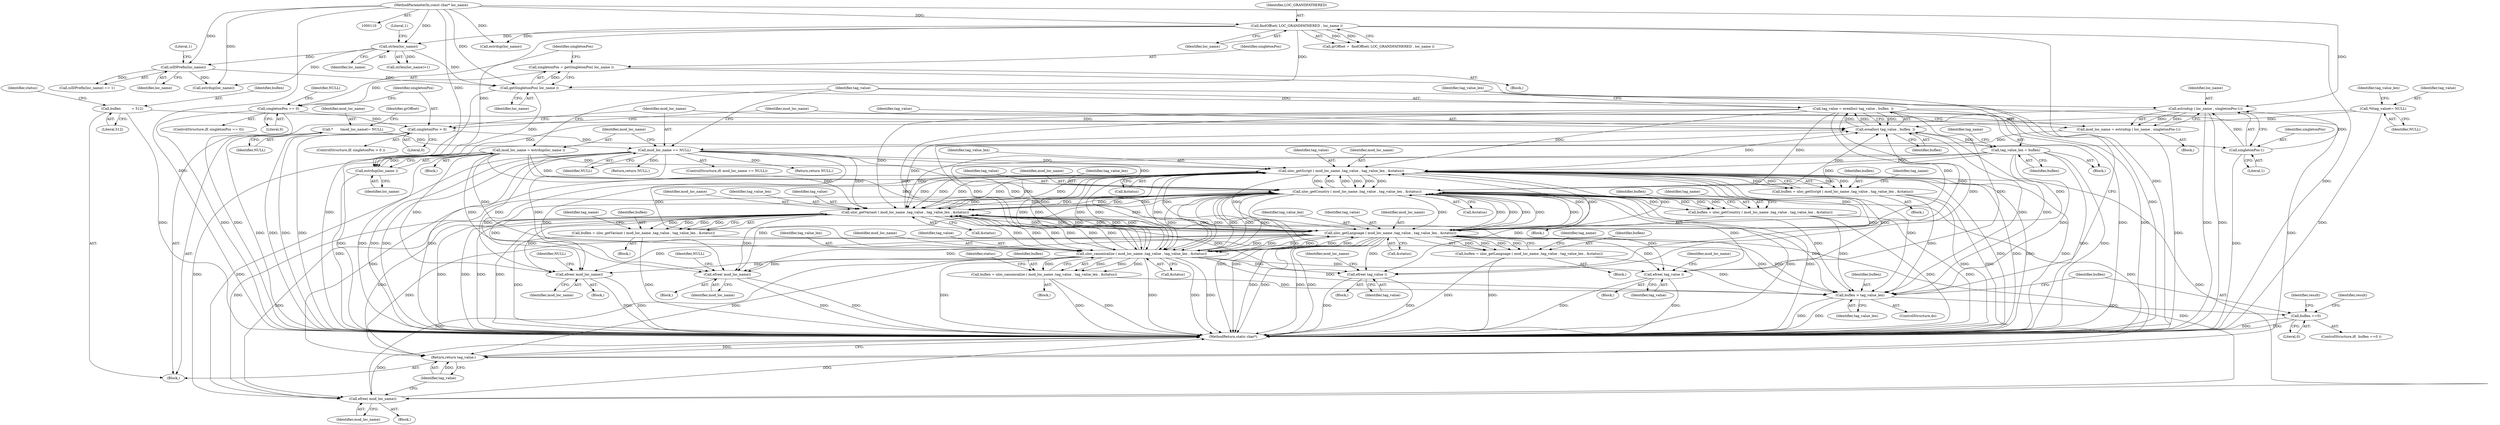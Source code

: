 digraph "1_php-src_97eff7eb57fc2320c267a949cffd622c38712484?w=1_22@API" {
"1000236" [label="(Call,tag_value = erealloc( tag_value , buflen  ))"];
"1000238" [label="(Call,erealloc( tag_value , buflen  ))"];
"1000253" [label="(Call,uloc_getScript ( mod_loc_name ,tag_value , tag_value_len , &status))"];
"1000226" [label="(Call,mod_loc_name == NULL)"];
"1000129" [label="(Call,*       \tmod_loc_name\t= NULL)"];
"1000218" [label="(Call,mod_loc_name = estrndup ( loc_name , singletonPos-1))"];
"1000220" [label="(Call,estrndup ( loc_name , singletonPos-1))"];
"1000203" [label="(Call,getSingletonPos( loc_name ))"];
"1000194" [label="(Call,isIDPrefix(loc_name))"];
"1000190" [label="(Call,strlen(loc_name))"];
"1000153" [label="(Call,findOffset( LOC_GRANDFATHERED , loc_name ))"];
"1000111" [label="(MethodParameterIn,const char* loc_name)"];
"1000222" [label="(Call,singletonPos-1)"];
"1000214" [label="(Call,singletonPos > 0)"];
"1000206" [label="(Call,singletonPos == 0)"];
"1000201" [label="(Call,singletonPos = getSingletonPos( loc_name ))"];
"1000283" [label="(Call,uloc_getCountry ( mod_loc_name ,tag_value , tag_value_len , &status))"];
"1000298" [label="(Call,uloc_getVariant ( mod_loc_name ,tag_value , tag_value_len , &status))"];
"1000268" [label="(Call,uloc_getLanguage ( mod_loc_name ,tag_value , tag_value_len , &status))"];
"1000230" [label="(Call,mod_loc_name = estrdup(loc_name ))"];
"1000232" [label="(Call,estrdup(loc_name ))"];
"1000313" [label="(Call,uloc_canonicalize ( mod_loc_name ,tag_value , tag_value_len , &status))"];
"1000236" [label="(Call,tag_value = erealloc( tag_value , buflen  ))"];
"1000241" [label="(Call,tag_value_len = buflen)"];
"1000117" [label="(Call,*\t\ttag_value\t= NULL)"];
"1000348" [label="(Call,buflen > tag_value_len)"];
"1000311" [label="(Call,buflen = uloc_canonicalize ( mod_loc_name ,tag_value , tag_value_len , &status))"];
"1000281" [label="(Call,buflen = uloc_getCountry ( mod_loc_name ,tag_value , tag_value_len , &status))"];
"1000296" [label="(Call,buflen = uloc_getVariant ( mod_loc_name ,tag_value , tag_value_len , &status))"];
"1000251" [label="(Call,buflen = uloc_getScript ( mod_loc_name ,tag_value , tag_value_len , &status))"];
"1000266" [label="(Call,buflen = uloc_getLanguage ( mod_loc_name ,tag_value , tag_value_len , &status))"];
"1000137" [label="(Call,buflen          = 512)"];
"1000352" [label="(Call,buflen ==0)"];
"1000339" [label="(Call,efree( tag_value ))"];
"1000344" [label="(Call,efree( mod_loc_name))"];
"1000364" [label="(Call,efree( tag_value ))"];
"1000369" [label="(Call,efree( mod_loc_name))"];
"1000382" [label="(Call,efree( mod_loc_name))"];
"1000384" [label="(Return,return tag_value;)"];
"1000179" [label="(Block,)"];
"1000169" [label="(Call,estrdup(loc_name))"];
"1000213" [label="(ControlStructure,if( singletonPos > 0 ))"];
"1000223" [label="(Identifier,singletonPos)"];
"1000137" [label="(Call,buflen          = 512)"];
"1000296" [label="(Call,buflen = uloc_getVariant ( mod_loc_name ,tag_value , tag_value_len , &status))"];
"1000307" [label="(Identifier,tag_name)"];
"1000383" [label="(Identifier,mod_loc_name)"];
"1000191" [label="(Identifier,loc_name)"];
"1000343" [label="(Block,)"];
"1000340" [label="(Identifier,tag_value)"];
"1000302" [label="(Call,&status)"];
"1000272" [label="(Call,&status)"];
"1000130" [label="(Identifier,mod_loc_name)"];
"1000220" [label="(Call,estrndup ( loc_name , singletonPos-1))"];
"1000311" [label="(Call,buflen = uloc_canonicalize ( mod_loc_name ,tag_value , tag_value_len , &status))"];
"1000206" [label="(Call,singletonPos == 0)"];
"1000345" [label="(Identifier,mod_loc_name)"];
"1000196" [label="(Literal,1)"];
"1000230" [label="(Call,mod_loc_name = estrdup(loc_name ))"];
"1000351" [label="(ControlStructure,if(  buflen ==0 ))"];
"1000139" [label="(Literal,512)"];
"1000287" [label="(Call,&status)"];
"1000371" [label="(Return,return NULL;)"];
"1000211" [label="(Identifier,NULL)"];
"1000348" [label="(Call,buflen > tag_value_len)"];
"1000317" [label="(Call,&status)"];
"1000268" [label="(Call,uloc_getLanguage ( mod_loc_name ,tag_value , tag_value_len , &status))"];
"1000129" [label="(Call,*       \tmod_loc_name\t= NULL)"];
"1000193" [label="(Call,isIDPrefix(loc_name) == 1)"];
"1000199" [label="(Call,estrdup(loc_name))"];
"1000207" [label="(Identifier,singletonPos)"];
"1000281" [label="(Call,buflen = uloc_getCountry ( mod_loc_name ,tag_value , tag_value_len , &status))"];
"1000280" [label="(Block,)"];
"1000226" [label="(Call,mod_loc_name == NULL)"];
"1000131" [label="(Identifier,NULL)"];
"1000242" [label="(Identifier,tag_value_len)"];
"1000117" [label="(Call,*\t\ttag_value\t= NULL)"];
"1000221" [label="(Identifier,loc_name)"];
"1000298" [label="(Call,uloc_getVariant ( mod_loc_name ,tag_value , tag_value_len , &status))"];
"1000285" [label="(Identifier,tag_value)"];
"1000194" [label="(Call,isIDPrefix(loc_name))"];
"1000190" [label="(Call,strlen(loc_name))"];
"1000231" [label="(Identifier,mod_loc_name)"];
"1000134" [label="(Identifier,grOffset)"];
"1000217" [label="(Block,)"];
"1000247" [label="(Identifier,tag_name)"];
"1000367" [label="(Identifier,mod_loc_name)"];
"1000339" [label="(Call,efree( tag_value ))"];
"1000234" [label="(ControlStructure,do)"];
"1000250" [label="(Block,)"];
"1000354" [label="(Literal,0)"];
"1000342" [label="(Identifier,mod_loc_name)"];
"1000299" [label="(Identifier,mod_loc_name)"];
"1000271" [label="(Identifier,tag_value_len)"];
"1000265" [label="(Block,)"];
"1000192" [label="(Literal,1)"];
"1000202" [label="(Identifier,singletonPos)"];
"1000316" [label="(Identifier,tag_value_len)"];
"1000229" [label="(Block,)"];
"1000381" [label="(Block,)"];
"1000225" [label="(ControlStructure,if( mod_loc_name == NULL))"];
"1000382" [label="(Call,efree( mod_loc_name))"];
"1000292" [label="(Identifier,tag_name)"];
"1000119" [label="(Identifier,NULL)"];
"1000215" [label="(Identifier,singletonPos)"];
"1000349" [label="(Identifier,buflen)"];
"1000241" [label="(Call,tag_value_len = buflen)"];
"1000314" [label="(Identifier,mod_loc_name)"];
"1000350" [label="(Identifier,tag_value_len)"];
"1000236" [label="(Call,tag_value = erealloc( tag_value , buflen  ))"];
"1000344" [label="(Call,efree( mod_loc_name))"];
"1000295" [label="(Block,)"];
"1000208" [label="(Literal,0)"];
"1000232" [label="(Call,estrdup(loc_name ))"];
"1000270" [label="(Identifier,tag_value)"];
"1000138" [label="(Identifier,buflen)"];
"1000370" [label="(Identifier,mod_loc_name)"];
"1000266" [label="(Call,buflen = uloc_getLanguage ( mod_loc_name ,tag_value , tag_value_len , &status))"];
"1000353" [label="(Identifier,buflen)"];
"1000352" [label="(Call,buflen ==0)"];
"1000267" [label="(Identifier,buflen)"];
"1000346" [label="(Return,return NULL;)"];
"1000243" [label="(Identifier,buflen)"];
"1000269" [label="(Identifier,mod_loc_name)"];
"1000233" [label="(Identifier,loc_name)"];
"1000151" [label="(Call,grOffset =  findOffset( LOC_GRANDFATHERED , loc_name ))"];
"1000237" [label="(Identifier,tag_value)"];
"1000189" [label="(Call,strlen(loc_name)>1)"];
"1000118" [label="(Identifier,tag_value)"];
"1000377" [label="(Identifier,result)"];
"1000201" [label="(Call,singletonPos = getSingletonPos( loc_name ))"];
"1000262" [label="(Identifier,tag_name)"];
"1000257" [label="(Call,&status)"];
"1000240" [label="(Identifier,buflen)"];
"1000154" [label="(Identifier,LOC_GRANDFATHERED)"];
"1000122" [label="(Identifier,tag_value_len)"];
"1000365" [label="(Identifier,tag_value)"];
"1000347" [label="(Identifier,NULL)"];
"1000363" [label="(Block,)"];
"1000372" [label="(Identifier,NULL)"];
"1000253" [label="(Call,uloc_getScript ( mod_loc_name ,tag_value , tag_value_len , &status))"];
"1000238" [label="(Call,erealloc( tag_value , buflen  ))"];
"1000277" [label="(Identifier,tag_name)"];
"1000297" [label="(Identifier,buflen)"];
"1000205" [label="(ControlStructure,if( singletonPos == 0))"];
"1000254" [label="(Identifier,mod_loc_name)"];
"1000204" [label="(Identifier,loc_name)"];
"1000235" [label="(Block,)"];
"1000315" [label="(Identifier,tag_value)"];
"1000284" [label="(Identifier,mod_loc_name)"];
"1000310" [label="(Block,)"];
"1000256" [label="(Identifier,tag_value_len)"];
"1000111" [label="(MethodParameterIn,const char* loc_name)"];
"1000301" [label="(Identifier,tag_value_len)"];
"1000219" [label="(Identifier,mod_loc_name)"];
"1000283" [label="(Call,uloc_getCountry ( mod_loc_name ,tag_value , tag_value_len , &status))"];
"1000203" [label="(Call,getSingletonPos( loc_name ))"];
"1000155" [label="(Identifier,loc_name)"];
"1000251" [label="(Call,buflen = uloc_getScript ( mod_loc_name ,tag_value , tag_value_len , &status))"];
"1000369" [label="(Call,efree( mod_loc_name))"];
"1000313" [label="(Call,uloc_canonicalize ( mod_loc_name ,tag_value , tag_value_len , &status))"];
"1000364" [label="(Call,efree( tag_value ))"];
"1000153" [label="(Call,findOffset( LOC_GRANDFATHERED , loc_name ))"];
"1000214" [label="(Call,singletonPos > 0)"];
"1000224" [label="(Literal,1)"];
"1000115" [label="(Block,)"];
"1000255" [label="(Identifier,tag_value)"];
"1000321" [label="(Identifier,status)"];
"1000368" [label="(Block,)"];
"1000386" [label="(MethodReturn,static char*)"];
"1000239" [label="(Identifier,tag_value)"];
"1000195" [label="(Identifier,loc_name)"];
"1000358" [label="(Identifier,result)"];
"1000384" [label="(Return,return tag_value;)"];
"1000385" [label="(Identifier,tag_value)"];
"1000222" [label="(Call,singletonPos-1)"];
"1000218" [label="(Call,mod_loc_name = estrndup ( loc_name , singletonPos-1))"];
"1000282" [label="(Identifier,buflen)"];
"1000228" [label="(Identifier,NULL)"];
"1000338" [label="(Block,)"];
"1000286" [label="(Identifier,tag_value_len)"];
"1000252" [label="(Identifier,buflen)"];
"1000142" [label="(Identifier,status)"];
"1000312" [label="(Identifier,buflen)"];
"1000300" [label="(Identifier,tag_value)"];
"1000227" [label="(Identifier,mod_loc_name)"];
"1000216" [label="(Literal,0)"];
"1000236" -> "1000235"  [label="AST: "];
"1000236" -> "1000238"  [label="CFG: "];
"1000237" -> "1000236"  [label="AST: "];
"1000238" -> "1000236"  [label="AST: "];
"1000242" -> "1000236"  [label="CFG: "];
"1000236" -> "1000386"  [label="DDG: "];
"1000236" -> "1000386"  [label="DDG: "];
"1000238" -> "1000236"  [label="DDG: "];
"1000238" -> "1000236"  [label="DDG: "];
"1000236" -> "1000238"  [label="DDG: "];
"1000236" -> "1000253"  [label="DDG: "];
"1000236" -> "1000268"  [label="DDG: "];
"1000236" -> "1000283"  [label="DDG: "];
"1000236" -> "1000298"  [label="DDG: "];
"1000236" -> "1000313"  [label="DDG: "];
"1000236" -> "1000339"  [label="DDG: "];
"1000236" -> "1000364"  [label="DDG: "];
"1000236" -> "1000384"  [label="DDG: "];
"1000238" -> "1000240"  [label="CFG: "];
"1000239" -> "1000238"  [label="AST: "];
"1000240" -> "1000238"  [label="AST: "];
"1000253" -> "1000238"  [label="DDG: "];
"1000117" -> "1000238"  [label="DDG: "];
"1000298" -> "1000238"  [label="DDG: "];
"1000268" -> "1000238"  [label="DDG: "];
"1000283" -> "1000238"  [label="DDG: "];
"1000313" -> "1000238"  [label="DDG: "];
"1000348" -> "1000238"  [label="DDG: "];
"1000137" -> "1000238"  [label="DDG: "];
"1000238" -> "1000241"  [label="DDG: "];
"1000238" -> "1000348"  [label="DDG: "];
"1000253" -> "1000251"  [label="AST: "];
"1000253" -> "1000257"  [label="CFG: "];
"1000254" -> "1000253"  [label="AST: "];
"1000255" -> "1000253"  [label="AST: "];
"1000256" -> "1000253"  [label="AST: "];
"1000257" -> "1000253"  [label="AST: "];
"1000251" -> "1000253"  [label="CFG: "];
"1000253" -> "1000386"  [label="DDG: "];
"1000253" -> "1000386"  [label="DDG: "];
"1000253" -> "1000386"  [label="DDG: "];
"1000253" -> "1000386"  [label="DDG: "];
"1000253" -> "1000251"  [label="DDG: "];
"1000253" -> "1000251"  [label="DDG: "];
"1000253" -> "1000251"  [label="DDG: "];
"1000253" -> "1000251"  [label="DDG: "];
"1000226" -> "1000253"  [label="DDG: "];
"1000283" -> "1000253"  [label="DDG: "];
"1000283" -> "1000253"  [label="DDG: "];
"1000298" -> "1000253"  [label="DDG: "];
"1000298" -> "1000253"  [label="DDG: "];
"1000268" -> "1000253"  [label="DDG: "];
"1000268" -> "1000253"  [label="DDG: "];
"1000230" -> "1000253"  [label="DDG: "];
"1000313" -> "1000253"  [label="DDG: "];
"1000313" -> "1000253"  [label="DDG: "];
"1000241" -> "1000253"  [label="DDG: "];
"1000253" -> "1000268"  [label="DDG: "];
"1000253" -> "1000268"  [label="DDG: "];
"1000253" -> "1000268"  [label="DDG: "];
"1000253" -> "1000268"  [label="DDG: "];
"1000253" -> "1000283"  [label="DDG: "];
"1000253" -> "1000283"  [label="DDG: "];
"1000253" -> "1000283"  [label="DDG: "];
"1000253" -> "1000283"  [label="DDG: "];
"1000253" -> "1000298"  [label="DDG: "];
"1000253" -> "1000298"  [label="DDG: "];
"1000253" -> "1000298"  [label="DDG: "];
"1000253" -> "1000298"  [label="DDG: "];
"1000253" -> "1000313"  [label="DDG: "];
"1000253" -> "1000313"  [label="DDG: "];
"1000253" -> "1000313"  [label="DDG: "];
"1000253" -> "1000313"  [label="DDG: "];
"1000253" -> "1000339"  [label="DDG: "];
"1000253" -> "1000344"  [label="DDG: "];
"1000253" -> "1000348"  [label="DDG: "];
"1000253" -> "1000364"  [label="DDG: "];
"1000253" -> "1000369"  [label="DDG: "];
"1000253" -> "1000382"  [label="DDG: "];
"1000253" -> "1000384"  [label="DDG: "];
"1000226" -> "1000225"  [label="AST: "];
"1000226" -> "1000228"  [label="CFG: "];
"1000227" -> "1000226"  [label="AST: "];
"1000228" -> "1000226"  [label="AST: "];
"1000231" -> "1000226"  [label="CFG: "];
"1000237" -> "1000226"  [label="CFG: "];
"1000226" -> "1000386"  [label="DDG: "];
"1000226" -> "1000386"  [label="DDG: "];
"1000226" -> "1000386"  [label="DDG: "];
"1000129" -> "1000226"  [label="DDG: "];
"1000218" -> "1000226"  [label="DDG: "];
"1000226" -> "1000268"  [label="DDG: "];
"1000226" -> "1000283"  [label="DDG: "];
"1000226" -> "1000298"  [label="DDG: "];
"1000226" -> "1000313"  [label="DDG: "];
"1000226" -> "1000344"  [label="DDG: "];
"1000226" -> "1000346"  [label="DDG: "];
"1000226" -> "1000369"  [label="DDG: "];
"1000226" -> "1000371"  [label="DDG: "];
"1000226" -> "1000382"  [label="DDG: "];
"1000129" -> "1000115"  [label="AST: "];
"1000129" -> "1000131"  [label="CFG: "];
"1000130" -> "1000129"  [label="AST: "];
"1000131" -> "1000129"  [label="AST: "];
"1000134" -> "1000129"  [label="CFG: "];
"1000129" -> "1000386"  [label="DDG: "];
"1000129" -> "1000386"  [label="DDG: "];
"1000218" -> "1000217"  [label="AST: "];
"1000218" -> "1000220"  [label="CFG: "];
"1000219" -> "1000218"  [label="AST: "];
"1000220" -> "1000218"  [label="AST: "];
"1000227" -> "1000218"  [label="CFG: "];
"1000218" -> "1000386"  [label="DDG: "];
"1000220" -> "1000218"  [label="DDG: "];
"1000220" -> "1000218"  [label="DDG: "];
"1000220" -> "1000222"  [label="CFG: "];
"1000221" -> "1000220"  [label="AST: "];
"1000222" -> "1000220"  [label="AST: "];
"1000220" -> "1000386"  [label="DDG: "];
"1000220" -> "1000386"  [label="DDG: "];
"1000203" -> "1000220"  [label="DDG: "];
"1000111" -> "1000220"  [label="DDG: "];
"1000222" -> "1000220"  [label="DDG: "];
"1000222" -> "1000220"  [label="DDG: "];
"1000220" -> "1000232"  [label="DDG: "];
"1000203" -> "1000201"  [label="AST: "];
"1000203" -> "1000204"  [label="CFG: "];
"1000204" -> "1000203"  [label="AST: "];
"1000201" -> "1000203"  [label="CFG: "];
"1000203" -> "1000386"  [label="DDG: "];
"1000203" -> "1000201"  [label="DDG: "];
"1000194" -> "1000203"  [label="DDG: "];
"1000153" -> "1000203"  [label="DDG: "];
"1000190" -> "1000203"  [label="DDG: "];
"1000111" -> "1000203"  [label="DDG: "];
"1000203" -> "1000232"  [label="DDG: "];
"1000194" -> "1000193"  [label="AST: "];
"1000194" -> "1000195"  [label="CFG: "];
"1000195" -> "1000194"  [label="AST: "];
"1000196" -> "1000194"  [label="CFG: "];
"1000194" -> "1000193"  [label="DDG: "];
"1000190" -> "1000194"  [label="DDG: "];
"1000111" -> "1000194"  [label="DDG: "];
"1000194" -> "1000199"  [label="DDG: "];
"1000190" -> "1000189"  [label="AST: "];
"1000190" -> "1000191"  [label="CFG: "];
"1000191" -> "1000190"  [label="AST: "];
"1000192" -> "1000190"  [label="CFG: "];
"1000190" -> "1000189"  [label="DDG: "];
"1000153" -> "1000190"  [label="DDG: "];
"1000111" -> "1000190"  [label="DDG: "];
"1000190" -> "1000199"  [label="DDG: "];
"1000153" -> "1000151"  [label="AST: "];
"1000153" -> "1000155"  [label="CFG: "];
"1000154" -> "1000153"  [label="AST: "];
"1000155" -> "1000153"  [label="AST: "];
"1000151" -> "1000153"  [label="CFG: "];
"1000153" -> "1000386"  [label="DDG: "];
"1000153" -> "1000386"  [label="DDG: "];
"1000153" -> "1000151"  [label="DDG: "];
"1000153" -> "1000151"  [label="DDG: "];
"1000111" -> "1000153"  [label="DDG: "];
"1000153" -> "1000169"  [label="DDG: "];
"1000153" -> "1000232"  [label="DDG: "];
"1000111" -> "1000110"  [label="AST: "];
"1000111" -> "1000386"  [label="DDG: "];
"1000111" -> "1000169"  [label="DDG: "];
"1000111" -> "1000199"  [label="DDG: "];
"1000111" -> "1000232"  [label="DDG: "];
"1000222" -> "1000224"  [label="CFG: "];
"1000223" -> "1000222"  [label="AST: "];
"1000224" -> "1000222"  [label="AST: "];
"1000222" -> "1000386"  [label="DDG: "];
"1000214" -> "1000222"  [label="DDG: "];
"1000214" -> "1000213"  [label="AST: "];
"1000214" -> "1000216"  [label="CFG: "];
"1000215" -> "1000214"  [label="AST: "];
"1000216" -> "1000214"  [label="AST: "];
"1000219" -> "1000214"  [label="CFG: "];
"1000227" -> "1000214"  [label="CFG: "];
"1000214" -> "1000386"  [label="DDG: "];
"1000214" -> "1000386"  [label="DDG: "];
"1000206" -> "1000214"  [label="DDG: "];
"1000206" -> "1000205"  [label="AST: "];
"1000206" -> "1000208"  [label="CFG: "];
"1000207" -> "1000206"  [label="AST: "];
"1000208" -> "1000206"  [label="AST: "];
"1000211" -> "1000206"  [label="CFG: "];
"1000215" -> "1000206"  [label="CFG: "];
"1000206" -> "1000386"  [label="DDG: "];
"1000206" -> "1000386"  [label="DDG: "];
"1000201" -> "1000206"  [label="DDG: "];
"1000201" -> "1000179"  [label="AST: "];
"1000202" -> "1000201"  [label="AST: "];
"1000207" -> "1000201"  [label="CFG: "];
"1000201" -> "1000386"  [label="DDG: "];
"1000283" -> "1000281"  [label="AST: "];
"1000283" -> "1000287"  [label="CFG: "];
"1000284" -> "1000283"  [label="AST: "];
"1000285" -> "1000283"  [label="AST: "];
"1000286" -> "1000283"  [label="AST: "];
"1000287" -> "1000283"  [label="AST: "];
"1000281" -> "1000283"  [label="CFG: "];
"1000283" -> "1000386"  [label="DDG: "];
"1000283" -> "1000386"  [label="DDG: "];
"1000283" -> "1000386"  [label="DDG: "];
"1000283" -> "1000386"  [label="DDG: "];
"1000283" -> "1000268"  [label="DDG: "];
"1000283" -> "1000268"  [label="DDG: "];
"1000283" -> "1000281"  [label="DDG: "];
"1000283" -> "1000281"  [label="DDG: "];
"1000283" -> "1000281"  [label="DDG: "];
"1000283" -> "1000281"  [label="DDG: "];
"1000298" -> "1000283"  [label="DDG: "];
"1000298" -> "1000283"  [label="DDG: "];
"1000268" -> "1000283"  [label="DDG: "];
"1000268" -> "1000283"  [label="DDG: "];
"1000268" -> "1000283"  [label="DDG: "];
"1000268" -> "1000283"  [label="DDG: "];
"1000230" -> "1000283"  [label="DDG: "];
"1000313" -> "1000283"  [label="DDG: "];
"1000313" -> "1000283"  [label="DDG: "];
"1000241" -> "1000283"  [label="DDG: "];
"1000283" -> "1000298"  [label="DDG: "];
"1000283" -> "1000298"  [label="DDG: "];
"1000283" -> "1000298"  [label="DDG: "];
"1000283" -> "1000298"  [label="DDG: "];
"1000283" -> "1000313"  [label="DDG: "];
"1000283" -> "1000313"  [label="DDG: "];
"1000283" -> "1000313"  [label="DDG: "];
"1000283" -> "1000313"  [label="DDG: "];
"1000283" -> "1000339"  [label="DDG: "];
"1000283" -> "1000344"  [label="DDG: "];
"1000283" -> "1000348"  [label="DDG: "];
"1000283" -> "1000364"  [label="DDG: "];
"1000283" -> "1000369"  [label="DDG: "];
"1000283" -> "1000382"  [label="DDG: "];
"1000283" -> "1000384"  [label="DDG: "];
"1000298" -> "1000296"  [label="AST: "];
"1000298" -> "1000302"  [label="CFG: "];
"1000299" -> "1000298"  [label="AST: "];
"1000300" -> "1000298"  [label="AST: "];
"1000301" -> "1000298"  [label="AST: "];
"1000302" -> "1000298"  [label="AST: "];
"1000296" -> "1000298"  [label="CFG: "];
"1000298" -> "1000386"  [label="DDG: "];
"1000298" -> "1000386"  [label="DDG: "];
"1000298" -> "1000386"  [label="DDG: "];
"1000298" -> "1000386"  [label="DDG: "];
"1000298" -> "1000268"  [label="DDG: "];
"1000298" -> "1000268"  [label="DDG: "];
"1000298" -> "1000296"  [label="DDG: "];
"1000298" -> "1000296"  [label="DDG: "];
"1000298" -> "1000296"  [label="DDG: "];
"1000298" -> "1000296"  [label="DDG: "];
"1000268" -> "1000298"  [label="DDG: "];
"1000268" -> "1000298"  [label="DDG: "];
"1000268" -> "1000298"  [label="DDG: "];
"1000268" -> "1000298"  [label="DDG: "];
"1000230" -> "1000298"  [label="DDG: "];
"1000313" -> "1000298"  [label="DDG: "];
"1000313" -> "1000298"  [label="DDG: "];
"1000241" -> "1000298"  [label="DDG: "];
"1000298" -> "1000313"  [label="DDG: "];
"1000298" -> "1000313"  [label="DDG: "];
"1000298" -> "1000313"  [label="DDG: "];
"1000298" -> "1000313"  [label="DDG: "];
"1000298" -> "1000339"  [label="DDG: "];
"1000298" -> "1000344"  [label="DDG: "];
"1000298" -> "1000348"  [label="DDG: "];
"1000298" -> "1000364"  [label="DDG: "];
"1000298" -> "1000369"  [label="DDG: "];
"1000298" -> "1000382"  [label="DDG: "];
"1000298" -> "1000384"  [label="DDG: "];
"1000268" -> "1000266"  [label="AST: "];
"1000268" -> "1000272"  [label="CFG: "];
"1000269" -> "1000268"  [label="AST: "];
"1000270" -> "1000268"  [label="AST: "];
"1000271" -> "1000268"  [label="AST: "];
"1000272" -> "1000268"  [label="AST: "];
"1000266" -> "1000268"  [label="CFG: "];
"1000268" -> "1000386"  [label="DDG: "];
"1000268" -> "1000386"  [label="DDG: "];
"1000268" -> "1000386"  [label="DDG: "];
"1000268" -> "1000386"  [label="DDG: "];
"1000268" -> "1000266"  [label="DDG: "];
"1000268" -> "1000266"  [label="DDG: "];
"1000268" -> "1000266"  [label="DDG: "];
"1000268" -> "1000266"  [label="DDG: "];
"1000230" -> "1000268"  [label="DDG: "];
"1000313" -> "1000268"  [label="DDG: "];
"1000313" -> "1000268"  [label="DDG: "];
"1000241" -> "1000268"  [label="DDG: "];
"1000268" -> "1000313"  [label="DDG: "];
"1000268" -> "1000313"  [label="DDG: "];
"1000268" -> "1000313"  [label="DDG: "];
"1000268" -> "1000313"  [label="DDG: "];
"1000268" -> "1000339"  [label="DDG: "];
"1000268" -> "1000344"  [label="DDG: "];
"1000268" -> "1000348"  [label="DDG: "];
"1000268" -> "1000364"  [label="DDG: "];
"1000268" -> "1000369"  [label="DDG: "];
"1000268" -> "1000382"  [label="DDG: "];
"1000268" -> "1000384"  [label="DDG: "];
"1000230" -> "1000229"  [label="AST: "];
"1000230" -> "1000232"  [label="CFG: "];
"1000231" -> "1000230"  [label="AST: "];
"1000232" -> "1000230"  [label="AST: "];
"1000237" -> "1000230"  [label="CFG: "];
"1000230" -> "1000386"  [label="DDG: "];
"1000230" -> "1000386"  [label="DDG: "];
"1000232" -> "1000230"  [label="DDG: "];
"1000230" -> "1000313"  [label="DDG: "];
"1000230" -> "1000344"  [label="DDG: "];
"1000230" -> "1000369"  [label="DDG: "];
"1000230" -> "1000382"  [label="DDG: "];
"1000232" -> "1000233"  [label="CFG: "];
"1000233" -> "1000232"  [label="AST: "];
"1000232" -> "1000386"  [label="DDG: "];
"1000313" -> "1000311"  [label="AST: "];
"1000313" -> "1000317"  [label="CFG: "];
"1000314" -> "1000313"  [label="AST: "];
"1000315" -> "1000313"  [label="AST: "];
"1000316" -> "1000313"  [label="AST: "];
"1000317" -> "1000313"  [label="AST: "];
"1000311" -> "1000313"  [label="CFG: "];
"1000313" -> "1000386"  [label="DDG: "];
"1000313" -> "1000386"  [label="DDG: "];
"1000313" -> "1000386"  [label="DDG: "];
"1000313" -> "1000386"  [label="DDG: "];
"1000313" -> "1000311"  [label="DDG: "];
"1000313" -> "1000311"  [label="DDG: "];
"1000313" -> "1000311"  [label="DDG: "];
"1000313" -> "1000311"  [label="DDG: "];
"1000241" -> "1000313"  [label="DDG: "];
"1000313" -> "1000339"  [label="DDG: "];
"1000313" -> "1000344"  [label="DDG: "];
"1000313" -> "1000348"  [label="DDG: "];
"1000313" -> "1000364"  [label="DDG: "];
"1000313" -> "1000369"  [label="DDG: "];
"1000313" -> "1000382"  [label="DDG: "];
"1000313" -> "1000384"  [label="DDG: "];
"1000241" -> "1000235"  [label="AST: "];
"1000241" -> "1000243"  [label="CFG: "];
"1000242" -> "1000241"  [label="AST: "];
"1000243" -> "1000241"  [label="AST: "];
"1000247" -> "1000241"  [label="CFG: "];
"1000241" -> "1000386"  [label="DDG: "];
"1000241" -> "1000386"  [label="DDG: "];
"1000241" -> "1000348"  [label="DDG: "];
"1000117" -> "1000115"  [label="AST: "];
"1000117" -> "1000119"  [label="CFG: "];
"1000118" -> "1000117"  [label="AST: "];
"1000119" -> "1000117"  [label="AST: "];
"1000122" -> "1000117"  [label="CFG: "];
"1000117" -> "1000386"  [label="DDG: "];
"1000348" -> "1000234"  [label="AST: "];
"1000348" -> "1000350"  [label="CFG: "];
"1000349" -> "1000348"  [label="AST: "];
"1000350" -> "1000348"  [label="AST: "];
"1000237" -> "1000348"  [label="CFG: "];
"1000353" -> "1000348"  [label="CFG: "];
"1000348" -> "1000386"  [label="DDG: "];
"1000348" -> "1000386"  [label="DDG: "];
"1000311" -> "1000348"  [label="DDG: "];
"1000281" -> "1000348"  [label="DDG: "];
"1000296" -> "1000348"  [label="DDG: "];
"1000251" -> "1000348"  [label="DDG: "];
"1000266" -> "1000348"  [label="DDG: "];
"1000348" -> "1000352"  [label="DDG: "];
"1000311" -> "1000310"  [label="AST: "];
"1000312" -> "1000311"  [label="AST: "];
"1000321" -> "1000311"  [label="CFG: "];
"1000311" -> "1000386"  [label="DDG: "];
"1000311" -> "1000386"  [label="DDG: "];
"1000281" -> "1000280"  [label="AST: "];
"1000282" -> "1000281"  [label="AST: "];
"1000292" -> "1000281"  [label="CFG: "];
"1000281" -> "1000386"  [label="DDG: "];
"1000281" -> "1000386"  [label="DDG: "];
"1000296" -> "1000295"  [label="AST: "];
"1000297" -> "1000296"  [label="AST: "];
"1000307" -> "1000296"  [label="CFG: "];
"1000296" -> "1000386"  [label="DDG: "];
"1000296" -> "1000386"  [label="DDG: "];
"1000251" -> "1000250"  [label="AST: "];
"1000252" -> "1000251"  [label="AST: "];
"1000262" -> "1000251"  [label="CFG: "];
"1000251" -> "1000386"  [label="DDG: "];
"1000251" -> "1000386"  [label="DDG: "];
"1000266" -> "1000265"  [label="AST: "];
"1000267" -> "1000266"  [label="AST: "];
"1000277" -> "1000266"  [label="CFG: "];
"1000266" -> "1000386"  [label="DDG: "];
"1000266" -> "1000386"  [label="DDG: "];
"1000137" -> "1000115"  [label="AST: "];
"1000137" -> "1000139"  [label="CFG: "];
"1000138" -> "1000137"  [label="AST: "];
"1000139" -> "1000137"  [label="AST: "];
"1000142" -> "1000137"  [label="CFG: "];
"1000137" -> "1000386"  [label="DDG: "];
"1000352" -> "1000351"  [label="AST: "];
"1000352" -> "1000354"  [label="CFG: "];
"1000353" -> "1000352"  [label="AST: "];
"1000354" -> "1000352"  [label="AST: "];
"1000358" -> "1000352"  [label="CFG: "];
"1000377" -> "1000352"  [label="CFG: "];
"1000352" -> "1000386"  [label="DDG: "];
"1000352" -> "1000386"  [label="DDG: "];
"1000339" -> "1000338"  [label="AST: "];
"1000339" -> "1000340"  [label="CFG: "];
"1000340" -> "1000339"  [label="AST: "];
"1000342" -> "1000339"  [label="CFG: "];
"1000339" -> "1000386"  [label="DDG: "];
"1000339" -> "1000386"  [label="DDG: "];
"1000344" -> "1000343"  [label="AST: "];
"1000344" -> "1000345"  [label="CFG: "];
"1000345" -> "1000344"  [label="AST: "];
"1000347" -> "1000344"  [label="CFG: "];
"1000344" -> "1000386"  [label="DDG: "];
"1000344" -> "1000386"  [label="DDG: "];
"1000364" -> "1000363"  [label="AST: "];
"1000364" -> "1000365"  [label="CFG: "];
"1000365" -> "1000364"  [label="AST: "];
"1000367" -> "1000364"  [label="CFG: "];
"1000364" -> "1000386"  [label="DDG: "];
"1000364" -> "1000386"  [label="DDG: "];
"1000369" -> "1000368"  [label="AST: "];
"1000369" -> "1000370"  [label="CFG: "];
"1000370" -> "1000369"  [label="AST: "];
"1000372" -> "1000369"  [label="CFG: "];
"1000369" -> "1000386"  [label="DDG: "];
"1000369" -> "1000386"  [label="DDG: "];
"1000382" -> "1000381"  [label="AST: "];
"1000382" -> "1000383"  [label="CFG: "];
"1000383" -> "1000382"  [label="AST: "];
"1000385" -> "1000382"  [label="CFG: "];
"1000382" -> "1000386"  [label="DDG: "];
"1000382" -> "1000386"  [label="DDG: "];
"1000384" -> "1000115"  [label="AST: "];
"1000384" -> "1000385"  [label="CFG: "];
"1000385" -> "1000384"  [label="AST: "];
"1000386" -> "1000384"  [label="CFG: "];
"1000384" -> "1000386"  [label="DDG: "];
"1000385" -> "1000384"  [label="DDG: "];
}
